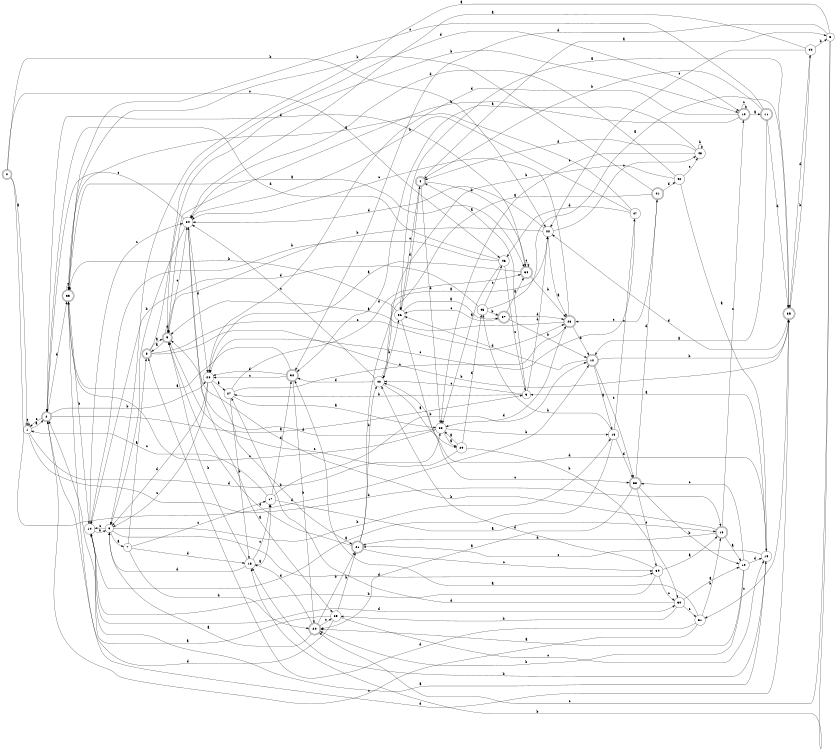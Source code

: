 digraph n39_2 {
__start0 [label="" shape="none"];

rankdir=LR;
size="8,5";

s0 [style="rounded,filled", color="black", fillcolor="white" shape="doublecircle", label="0"];
s1 [style="filled", color="black", fillcolor="white" shape="circle", label="1"];
s2 [style="rounded,filled", color="black", fillcolor="white" shape="doublecircle", label="2"];
s3 [style="filled", color="black", fillcolor="white" shape="circle", label="3"];
s4 [style="rounded,filled", color="black", fillcolor="white" shape="doublecircle", label="4"];
s5 [style="filled", color="black", fillcolor="white" shape="circle", label="5"];
s6 [style="filled", color="black", fillcolor="white" shape="circle", label="6"];
s7 [style="filled", color="black", fillcolor="white" shape="circle", label="7"];
s8 [style="rounded,filled", color="black", fillcolor="white" shape="doublecircle", label="8"];
s9 [style="rounded,filled", color="black", fillcolor="white" shape="doublecircle", label="9"];
s10 [style="rounded,filled", color="black", fillcolor="white" shape="doublecircle", label="10"];
s11 [style="rounded,filled", color="black", fillcolor="white" shape="doublecircle", label="11"];
s12 [style="rounded,filled", color="black", fillcolor="white" shape="doublecircle", label="12"];
s13 [style="filled", color="black", fillcolor="white" shape="circle", label="13"];
s14 [style="filled", color="black", fillcolor="white" shape="circle", label="14"];
s15 [style="filled", color="black", fillcolor="white" shape="circle", label="15"];
s16 [style="filled", color="black", fillcolor="white" shape="circle", label="16"];
s17 [style="filled", color="black", fillcolor="white" shape="circle", label="17"];
s18 [style="rounded,filled", color="black", fillcolor="white" shape="doublecircle", label="18"];
s19 [style="filled", color="black", fillcolor="white" shape="circle", label="19"];
s20 [style="rounded,filled", color="black", fillcolor="white" shape="doublecircle", label="20"];
s21 [style="rounded,filled", color="black", fillcolor="white" shape="doublecircle", label="21"];
s22 [style="filled", color="black", fillcolor="white" shape="circle", label="22"];
s23 [style="rounded,filled", color="black", fillcolor="white" shape="doublecircle", label="23"];
s24 [style="filled", color="black", fillcolor="white" shape="circle", label="24"];
s25 [style="filled", color="black", fillcolor="white" shape="circle", label="25"];
s26 [style="filled", color="black", fillcolor="white" shape="circle", label="26"];
s27 [style="filled", color="black", fillcolor="white" shape="circle", label="27"];
s28 [style="filled", color="black", fillcolor="white" shape="circle", label="28"];
s29 [style="filled", color="black", fillcolor="white" shape="circle", label="29"];
s30 [style="filled", color="black", fillcolor="white" shape="circle", label="30"];
s31 [style="filled", color="black", fillcolor="white" shape="circle", label="31"];
s32 [style="rounded,filled", color="black", fillcolor="white" shape="doublecircle", label="32"];
s33 [style="rounded,filled", color="black", fillcolor="white" shape="doublecircle", label="33"];
s34 [style="rounded,filled", color="black", fillcolor="white" shape="doublecircle", label="34"];
s35 [style="rounded,filled", color="black", fillcolor="white" shape="doublecircle", label="35"];
s36 [style="filled", color="black", fillcolor="white" shape="circle", label="36"];
s37 [style="rounded,filled", color="black", fillcolor="white" shape="doublecircle", label="37"];
s38 [style="rounded,filled", color="black", fillcolor="white" shape="doublecircle", label="38"];
s39 [style="filled", color="black", fillcolor="white" shape="circle", label="39"];
s40 [style="filled", color="black", fillcolor="white" shape="circle", label="40"];
s41 [style="rounded,filled", color="black", fillcolor="white" shape="doublecircle", label="41"];
s42 [style="filled", color="black", fillcolor="white" shape="circle", label="42"];
s43 [style="filled", color="black", fillcolor="white" shape="circle", label="43"];
s44 [style="filled", color="black", fillcolor="white" shape="circle", label="44"];
s45 [style="filled", color="black", fillcolor="white" shape="circle", label="45"];
s46 [style="filled", color="black", fillcolor="white" shape="circle", label="46"];
s47 [style="filled", color="black", fillcolor="white" shape="circle", label="47"];
s0 -> s1 [label="a"];
s0 -> s22 [label="b"];
s0 -> s46 [label="c"];
s0 -> s12 [label="d"];
s1 -> s2 [label="a"];
s1 -> s18 [label="b"];
s1 -> s1 [label="c"];
s1 -> s28 [label="d"];
s2 -> s3 [label="a"];
s2 -> s26 [label="b"];
s2 -> s1 [label="c"];
s2 -> s33 [label="d"];
s3 -> s4 [label="a"];
s3 -> s27 [label="b"];
s3 -> s40 [label="c"];
s3 -> s22 [label="d"];
s4 -> s5 [label="a"];
s4 -> s34 [label="b"];
s4 -> s36 [label="c"];
s4 -> s28 [label="d"];
s5 -> s6 [label="a"];
s5 -> s16 [label="b"];
s5 -> s20 [label="c"];
s5 -> s32 [label="d"];
s6 -> s7 [label="a"];
s6 -> s13 [label="b"];
s6 -> s14 [label="c"];
s6 -> s39 [label="d"];
s7 -> s8 [label="a"];
s7 -> s20 [label="b"];
s7 -> s17 [label="c"];
s7 -> s16 [label="d"];
s8 -> s9 [label="a"];
s8 -> s35 [label="b"];
s8 -> s23 [label="c"];
s8 -> s10 [label="d"];
s9 -> s8 [label="a"];
s9 -> s10 [label="b"];
s9 -> s24 [label="c"];
s9 -> s9 [label="d"];
s10 -> s11 [label="a"];
s10 -> s9 [label="b"];
s10 -> s10 [label="c"];
s10 -> s26 [label="d"];
s11 -> s12 [label="a"];
s11 -> s4 [label="b"];
s11 -> s33 [label="c"];
s11 -> s35 [label="d"];
s12 -> s13 [label="a"];
s12 -> s35 [label="b"];
s12 -> s38 [label="c"];
s12 -> s36 [label="d"];
s13 -> s14 [label="a"];
s13 -> s45 [label="b"];
s13 -> s47 [label="c"];
s13 -> s38 [label="d"];
s14 -> s15 [label="a"];
s14 -> s6 [label="b"];
s14 -> s24 [label="c"];
s14 -> s30 [label="d"];
s15 -> s3 [label="a"];
s15 -> s16 [label="b"];
s15 -> s21 [label="c"];
s15 -> s40 [label="d"];
s16 -> s17 [label="a"];
s16 -> s9 [label="b"];
s16 -> s17 [label="c"];
s16 -> s6 [label="d"];
s17 -> s18 [label="a"];
s17 -> s12 [label="b"];
s17 -> s1 [label="c"];
s17 -> s32 [label="d"];
s18 -> s19 [label="a"];
s18 -> s24 [label="b"];
s18 -> s10 [label="c"];
s18 -> s21 [label="d"];
s19 -> s20 [label="a"];
s19 -> s20 [label="b"];
s19 -> s38 [label="c"];
s19 -> s15 [label="d"];
s20 -> s6 [label="a"];
s20 -> s21 [label="b"];
s20 -> s25 [label="c"];
s20 -> s16 [label="d"];
s21 -> s22 [label="a"];
s21 -> s40 [label="b"];
s21 -> s39 [label="c"];
s21 -> s9 [label="d"];
s22 -> s23 [label="a"];
s22 -> s9 [label="b"];
s22 -> s43 [label="c"];
s22 -> s24 [label="d"];
s23 -> s9 [label="a"];
s23 -> s12 [label="b"];
s23 -> s24 [label="c"];
s23 -> s28 [label="d"];
s24 -> s25 [label="a"];
s24 -> s6 [label="b"];
s24 -> s2 [label="c"];
s24 -> s26 [label="d"];
s25 -> s2 [label="a"];
s25 -> s21 [label="b"];
s25 -> s15 [label="c"];
s25 -> s2 [label="d"];
s26 -> s27 [label="a"];
s26 -> s21 [label="b"];
s26 -> s6 [label="c"];
s26 -> s6 [label="d"];
s27 -> s28 [label="a"];
s27 -> s16 [label="b"];
s27 -> s23 [label="c"];
s27 -> s34 [label="d"];
s28 -> s29 [label="a"];
s28 -> s13 [label="b"];
s28 -> s33 [label="c"];
s28 -> s9 [label="d"];
s29 -> s28 [label="a"];
s29 -> s30 [label="b"];
s29 -> s9 [label="c"];
s29 -> s45 [label="d"];
s30 -> s19 [label="a"];
s30 -> s25 [label="b"];
s30 -> s31 [label="c"];
s30 -> s27 [label="d"];
s31 -> s32 [label="a"];
s31 -> s18 [label="b"];
s31 -> s2 [label="c"];
s31 -> s8 [label="d"];
s32 -> s33 [label="a"];
s32 -> s20 [label="b"];
s32 -> s26 [label="c"];
s32 -> s26 [label="d"];
s33 -> s34 [label="a"];
s33 -> s14 [label="b"];
s33 -> s33 [label="c"];
s33 -> s35 [label="d"];
s34 -> s26 [label="a"];
s34 -> s23 [label="b"];
s34 -> s34 [label="c"];
s34 -> s2 [label="d"];
s35 -> s36 [label="a"];
s35 -> s44 [label="b"];
s35 -> s31 [label="c"];
s35 -> s22 [label="d"];
s36 -> s37 [label="a"];
s36 -> s33 [label="b"];
s36 -> s38 [label="c"];
s36 -> s4 [label="d"];
s37 -> s34 [label="a"];
s37 -> s12 [label="b"];
s37 -> s36 [label="c"];
s37 -> s23 [label="d"];
s38 -> s20 [label="a"];
s38 -> s19 [label="b"];
s38 -> s39 [label="c"];
s38 -> s41 [label="d"];
s39 -> s18 [label="a"];
s39 -> s14 [label="b"];
s39 -> s30 [label="c"];
s39 -> s40 [label="d"];
s40 -> s29 [label="a"];
s40 -> s36 [label="b"];
s40 -> s24 [label="c"];
s40 -> s32 [label="d"];
s41 -> s40 [label="a"];
s41 -> s33 [label="b"];
s41 -> s23 [label="c"];
s41 -> s42 [label="d"];
s42 -> s15 [label="a"];
s42 -> s40 [label="b"];
s42 -> s43 [label="c"];
s42 -> s24 [label="d"];
s43 -> s32 [label="a"];
s43 -> s43 [label="b"];
s43 -> s28 [label="c"];
s43 -> s4 [label="d"];
s44 -> s24 [label="a"];
s44 -> s5 [label="b"];
s44 -> s22 [label="c"];
s44 -> s35 [label="d"];
s45 -> s35 [label="a"];
s45 -> s37 [label="b"];
s45 -> s46 [label="c"];
s45 -> s14 [label="d"];
s46 -> s28 [label="a"];
s46 -> s14 [label="b"];
s46 -> s3 [label="c"];
s46 -> s2 [label="d"];
s47 -> s33 [label="a"];
s47 -> s24 [label="b"];
s47 -> s26 [label="c"];
s47 -> s46 [label="d"];

}